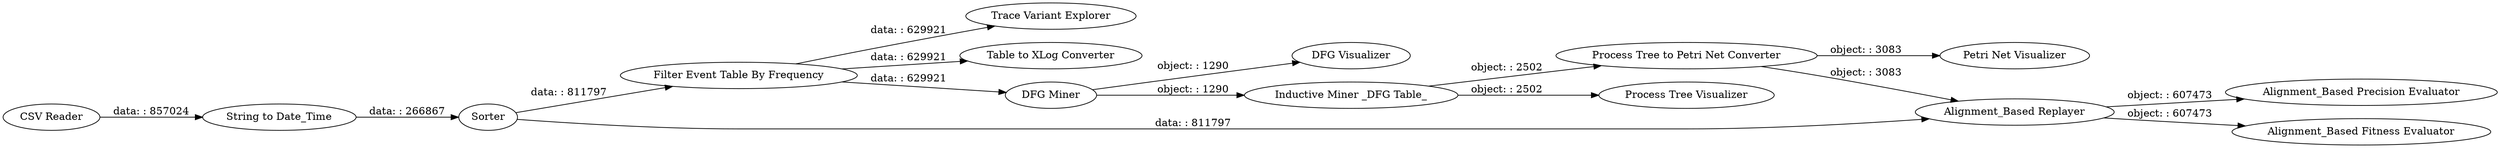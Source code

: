 digraph {
	"4606022645790578860_25" [label="Trace Variant Explorer"]
	"4606022645790578860_20" [label=Sorter]
	"4606022645790578860_12" [label="DFG Visualizer"]
	"4606022645790578860_4" [label="Filter Event Table By Frequency"]
	"4606022645790578860_13" [label="Process Tree to Petri Net Converter"]
	"4606022645790578860_2" [label="Table to XLog Converter"]
	"4606022645790578860_10" [label="Petri Net Visualizer"]
	"4606022645790578860_1" [label="CSV Reader"]
	"4606022645790578860_23" [label="Alignment_Based Precision Evaluator"]
	"4606022645790578860_24" [label="Alignment_Based Fitness Evaluator"]
	"4606022645790578860_6" [label="Inductive Miner _DFG Table_"]
	"4606022645790578860_19" [label="String to Date_Time"]
	"4606022645790578860_5" [label="DFG Miner"]
	"4606022645790578860_22" [label="Alignment_Based Replayer"]
	"4606022645790578860_11" [label="Process Tree Visualizer"]
	"4606022645790578860_4" -> "4606022645790578860_5" [label="data: : 629921"]
	"4606022645790578860_13" -> "4606022645790578860_10" [label="object: : 3083"]
	"4606022645790578860_4" -> "4606022645790578860_2" [label="data: : 629921"]
	"4606022645790578860_5" -> "4606022645790578860_12" [label="object: : 1290"]
	"4606022645790578860_5" -> "4606022645790578860_6" [label="object: : 1290"]
	"4606022645790578860_1" -> "4606022645790578860_19" [label="data: : 857024"]
	"4606022645790578860_13" -> "4606022645790578860_22" [label="object: : 3083"]
	"4606022645790578860_4" -> "4606022645790578860_25" [label="data: : 629921"]
	"4606022645790578860_19" -> "4606022645790578860_20" [label="data: : 266867"]
	"4606022645790578860_20" -> "4606022645790578860_22" [label="data: : 811797"]
	"4606022645790578860_22" -> "4606022645790578860_23" [label="object: : 607473"]
	"4606022645790578860_22" -> "4606022645790578860_24" [label="object: : 607473"]
	"4606022645790578860_6" -> "4606022645790578860_13" [label="object: : 2502"]
	"4606022645790578860_6" -> "4606022645790578860_11" [label="object: : 2502"]
	"4606022645790578860_20" -> "4606022645790578860_4" [label="data: : 811797"]
	rankdir=LR
}
